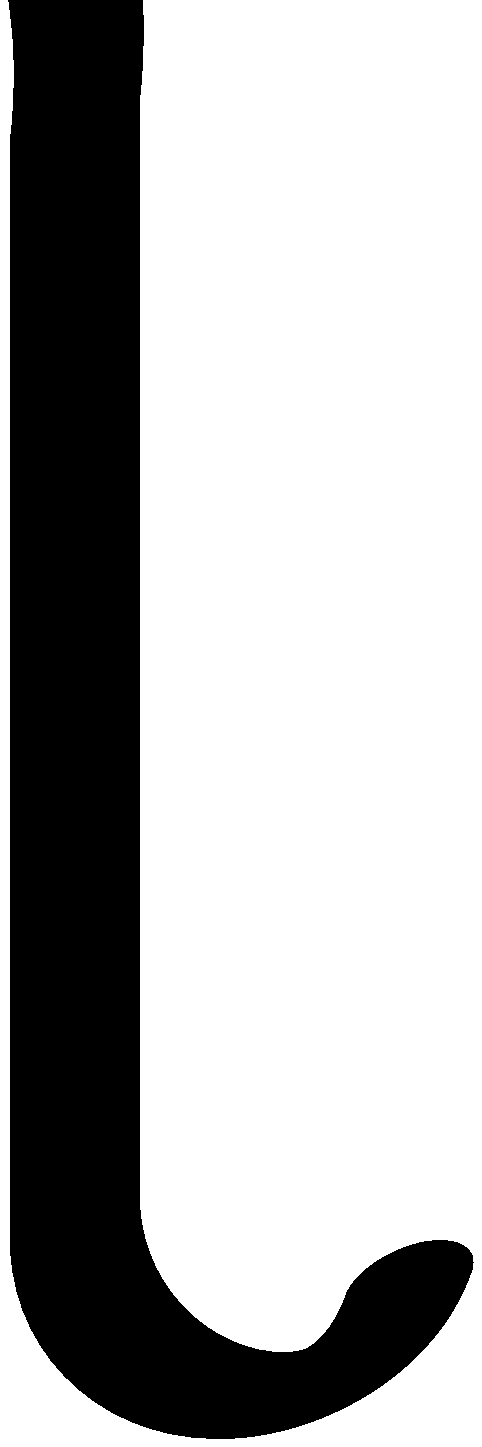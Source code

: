 prologues := 3;     % sortie EPS

beginfig(1)
pickup pencircle xscaled 2 yscaled 1 rotated 25 scaled 25
draw (0,900) .. (100,1000) .. (350,800) -- (350,400) .. (420,340) .. (470,380);
endfig;

beginfig(2)
pickup pencircle xscaled 2 yscaled 1 rotated 25 scaled 34
draw (342,750) .. (300,725) .. (200,700) .. (30,600) .. (50,200) .. (400,330);
pickup pencircle scaled 60
draw (6,885);
endfig;

beginfig(3)
pickup pencircle xscaled 2 yscaled 1 rotated 25 scaled 25
draw (0,900) .. (100,1000) .. (350,800) -- (350,400) .. (420,340) .. (470,380);
pickup pencircle xscaled 2 yscaled 1 rotated 25 scaled 34
draw (342,750) .. (300,725) .. (200,700) .. (30,600) .. (50,200) .. (400,330);
pickup pencircle scaled 60
draw (6,885);
endfig;

end
